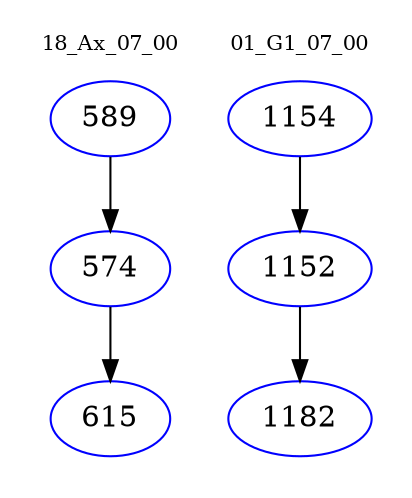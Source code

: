 digraph{
subgraph cluster_0 {
color = white
label = "18_Ax_07_00";
fontsize=10;
T0_589 [label="589", color="blue"]
T0_589 -> T0_574 [color="black"]
T0_574 [label="574", color="blue"]
T0_574 -> T0_615 [color="black"]
T0_615 [label="615", color="blue"]
}
subgraph cluster_1 {
color = white
label = "01_G1_07_00";
fontsize=10;
T1_1154 [label="1154", color="blue"]
T1_1154 -> T1_1152 [color="black"]
T1_1152 [label="1152", color="blue"]
T1_1152 -> T1_1182 [color="black"]
T1_1182 [label="1182", color="blue"]
}
}
